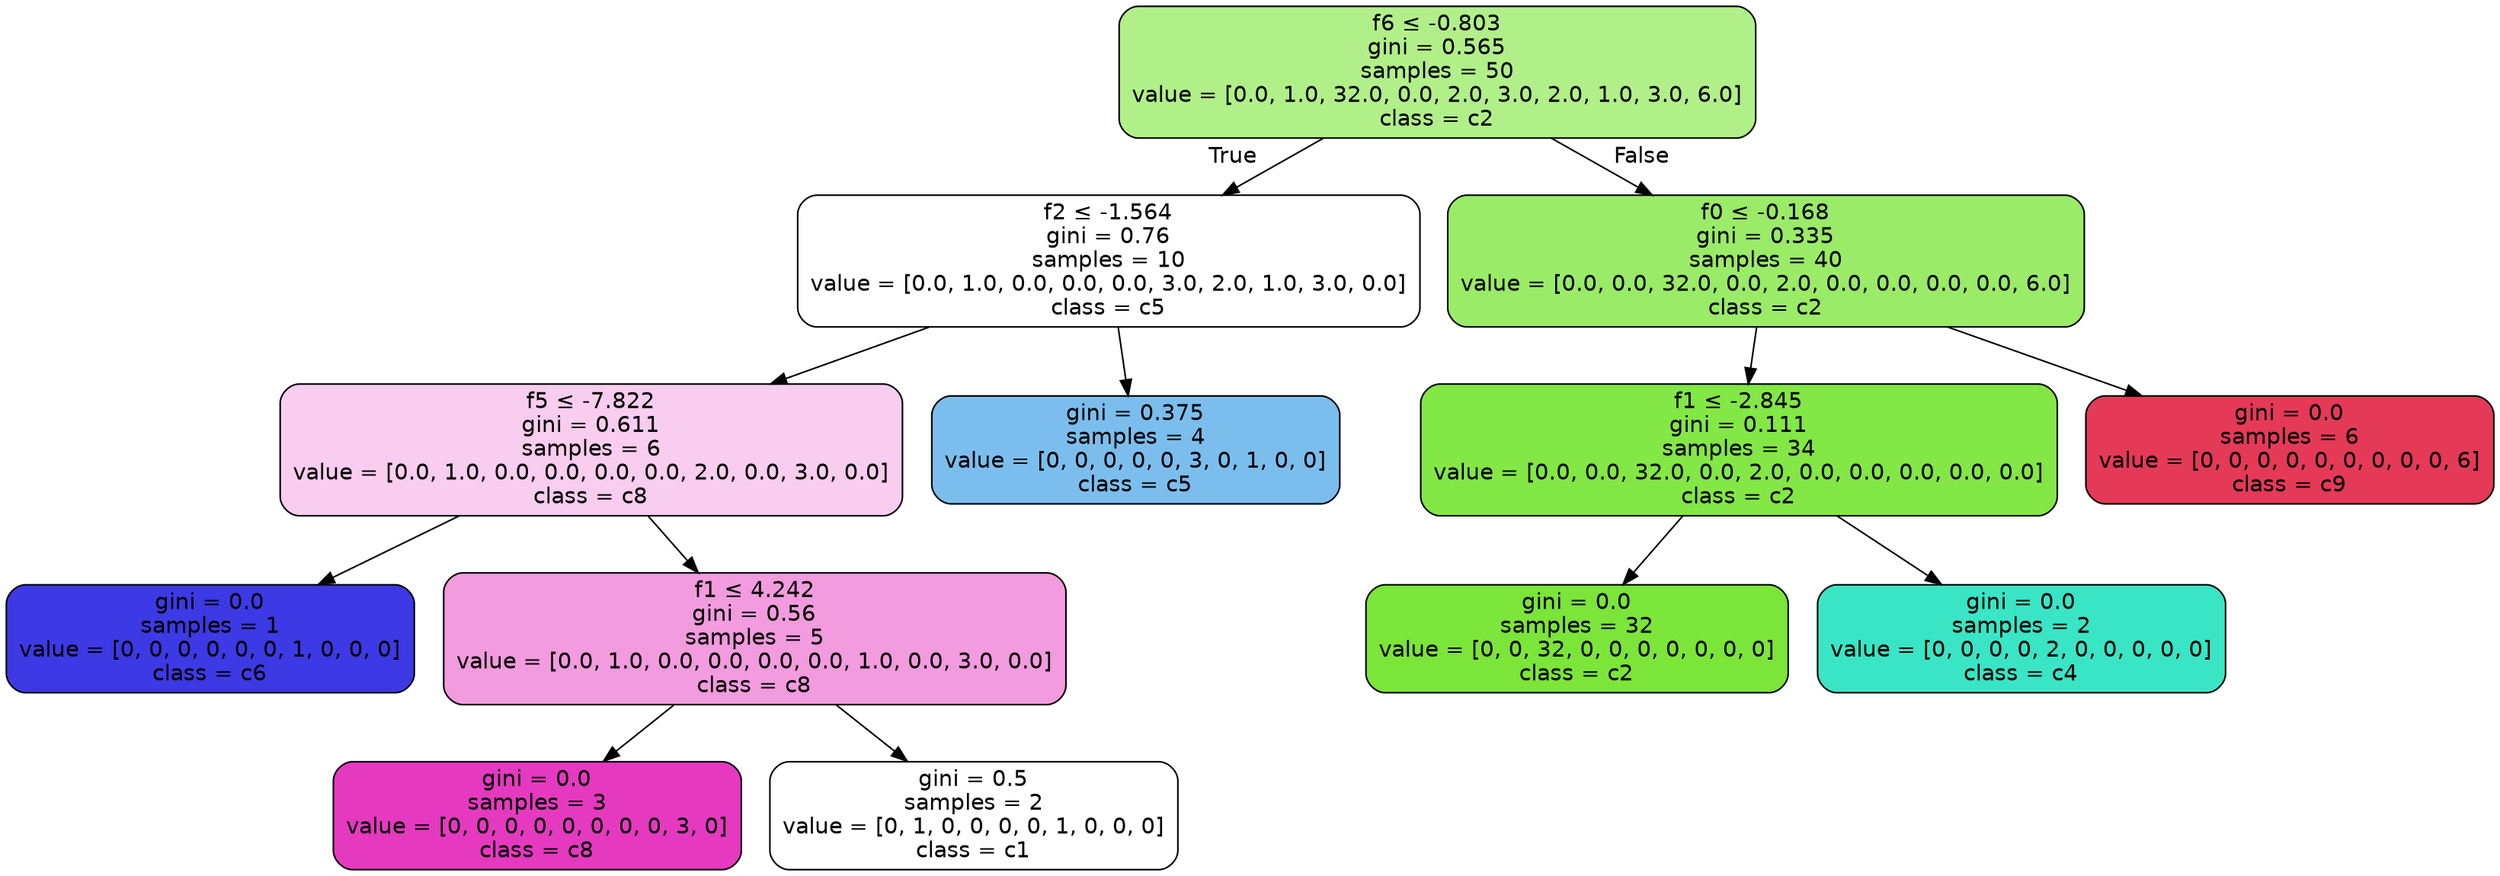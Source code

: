 digraph Tree {
node [shape=box, style="filled, rounded", color="black", fontname=helvetica] ;
edge [fontname=helvetica] ;
0 [label=<f6 &le; -0.803<br/>gini = 0.565<br/>samples = 50<br/>value = [0.0, 1.0, 32.0, 0.0, 2.0, 3.0, 2.0, 1.0, 3.0, 6.0]<br/>class = c2>, fillcolor="#7be53997"] ;
1 [label=<f2 &le; -1.564<br/>gini = 0.76<br/>samples = 10<br/>value = [0.0, 1.0, 0.0, 0.0, 0.0, 3.0, 2.0, 1.0, 3.0, 0.0]<br/>class = c5>, fillcolor="#399de500"] ;
0 -> 1 [labeldistance=2.5, labelangle=45, headlabel="True"] ;
2 [label=<f5 &le; -7.822<br/>gini = 0.611<br/>samples = 6<br/>value = [0.0, 1.0, 0.0, 0.0, 0.0, 0.0, 2.0, 0.0, 3.0, 0.0]<br/>class = c8>, fillcolor="#e539c040"] ;
1 -> 2 ;
6 [label=<gini = 0.0<br/>samples = 1<br/>value = [0, 0, 0, 0, 0, 0, 1, 0, 0, 0]<br/>class = c6>, fillcolor="#3c39e5ff"] ;
2 -> 6 ;
3 [label=<f1 &le; 4.242<br/>gini = 0.56<br/>samples = 5<br/>value = [0.0, 1.0, 0.0, 0.0, 0.0, 0.0, 1.0, 0.0, 3.0, 0.0]<br/>class = c8>, fillcolor="#e539c080"] ;
2 -> 3 ;
4 [label=<gini = 0.0<br/>samples = 3<br/>value = [0, 0, 0, 0, 0, 0, 0, 0, 3, 0]<br/>class = c8>, fillcolor="#e539c0ff"] ;
3 -> 4 ;
5 [label=<gini = 0.5<br/>samples = 2<br/>value = [0, 1, 0, 0, 0, 0, 1, 0, 0, 0]<br/>class = c1>, fillcolor="#e2e53900"] ;
3 -> 5 ;
7 [label=<gini = 0.375<br/>samples = 4<br/>value = [0, 0, 0, 0, 0, 3, 0, 1, 0, 0]<br/>class = c5>, fillcolor="#399de5aa"] ;
1 -> 7 ;
8 [label=<f0 &le; -0.168<br/>gini = 0.335<br/>samples = 40<br/>value = [0.0, 0.0, 32.0, 0.0, 2.0, 0.0, 0.0, 0.0, 0.0, 6.0]<br/>class = c2>, fillcolor="#7be539c3"] ;
0 -> 8 [labeldistance=2.5, labelangle=-45, headlabel="False"] ;
9 [label=<f1 &le; -2.845<br/>gini = 0.111<br/>samples = 34<br/>value = [0.0, 0.0, 32.0, 0.0, 2.0, 0.0, 0.0, 0.0, 0.0, 0.0]<br/>class = c2>, fillcolor="#7be539ef"] ;
8 -> 9 ;
10 [label=<gini = 0.0<br/>samples = 32<br/>value = [0, 0, 32, 0, 0, 0, 0, 0, 0, 0]<br/>class = c2>, fillcolor="#7be539ff"] ;
9 -> 10 ;
11 [label=<gini = 0.0<br/>samples = 2<br/>value = [0, 0, 0, 0, 2, 0, 0, 0, 0, 0]<br/>class = c4>, fillcolor="#39e5c5ff"] ;
9 -> 11 ;
16 [label=<gini = 0.0<br/>samples = 6<br/>value = [0, 0, 0, 0, 0, 0, 0, 0, 0, 6]<br/>class = c9>, fillcolor="#e53958ff"] ;
8 -> 16 ;
}
